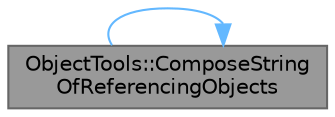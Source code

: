 digraph "ObjectTools::ComposeStringOfReferencingObjects"
{
 // INTERACTIVE_SVG=YES
 // LATEX_PDF_SIZE
  bgcolor="transparent";
  edge [fontname=Helvetica,fontsize=10,labelfontname=Helvetica,labelfontsize=10];
  node [fontname=Helvetica,fontsize=10,shape=box,height=0.2,width=0.4];
  rankdir="LR";
  Node1 [id="Node000001",label="ObjectTools::ComposeString\lOfReferencingObjects",height=0.2,width=0.4,color="gray40", fillcolor="grey60", style="filled", fontcolor="black",tooltip="Utility function to compose a string list of referencing objects."];
  Node1 -> Node1 [id="edge1_Node000001_Node000001",color="steelblue1",style="solid",tooltip=" "];
}
